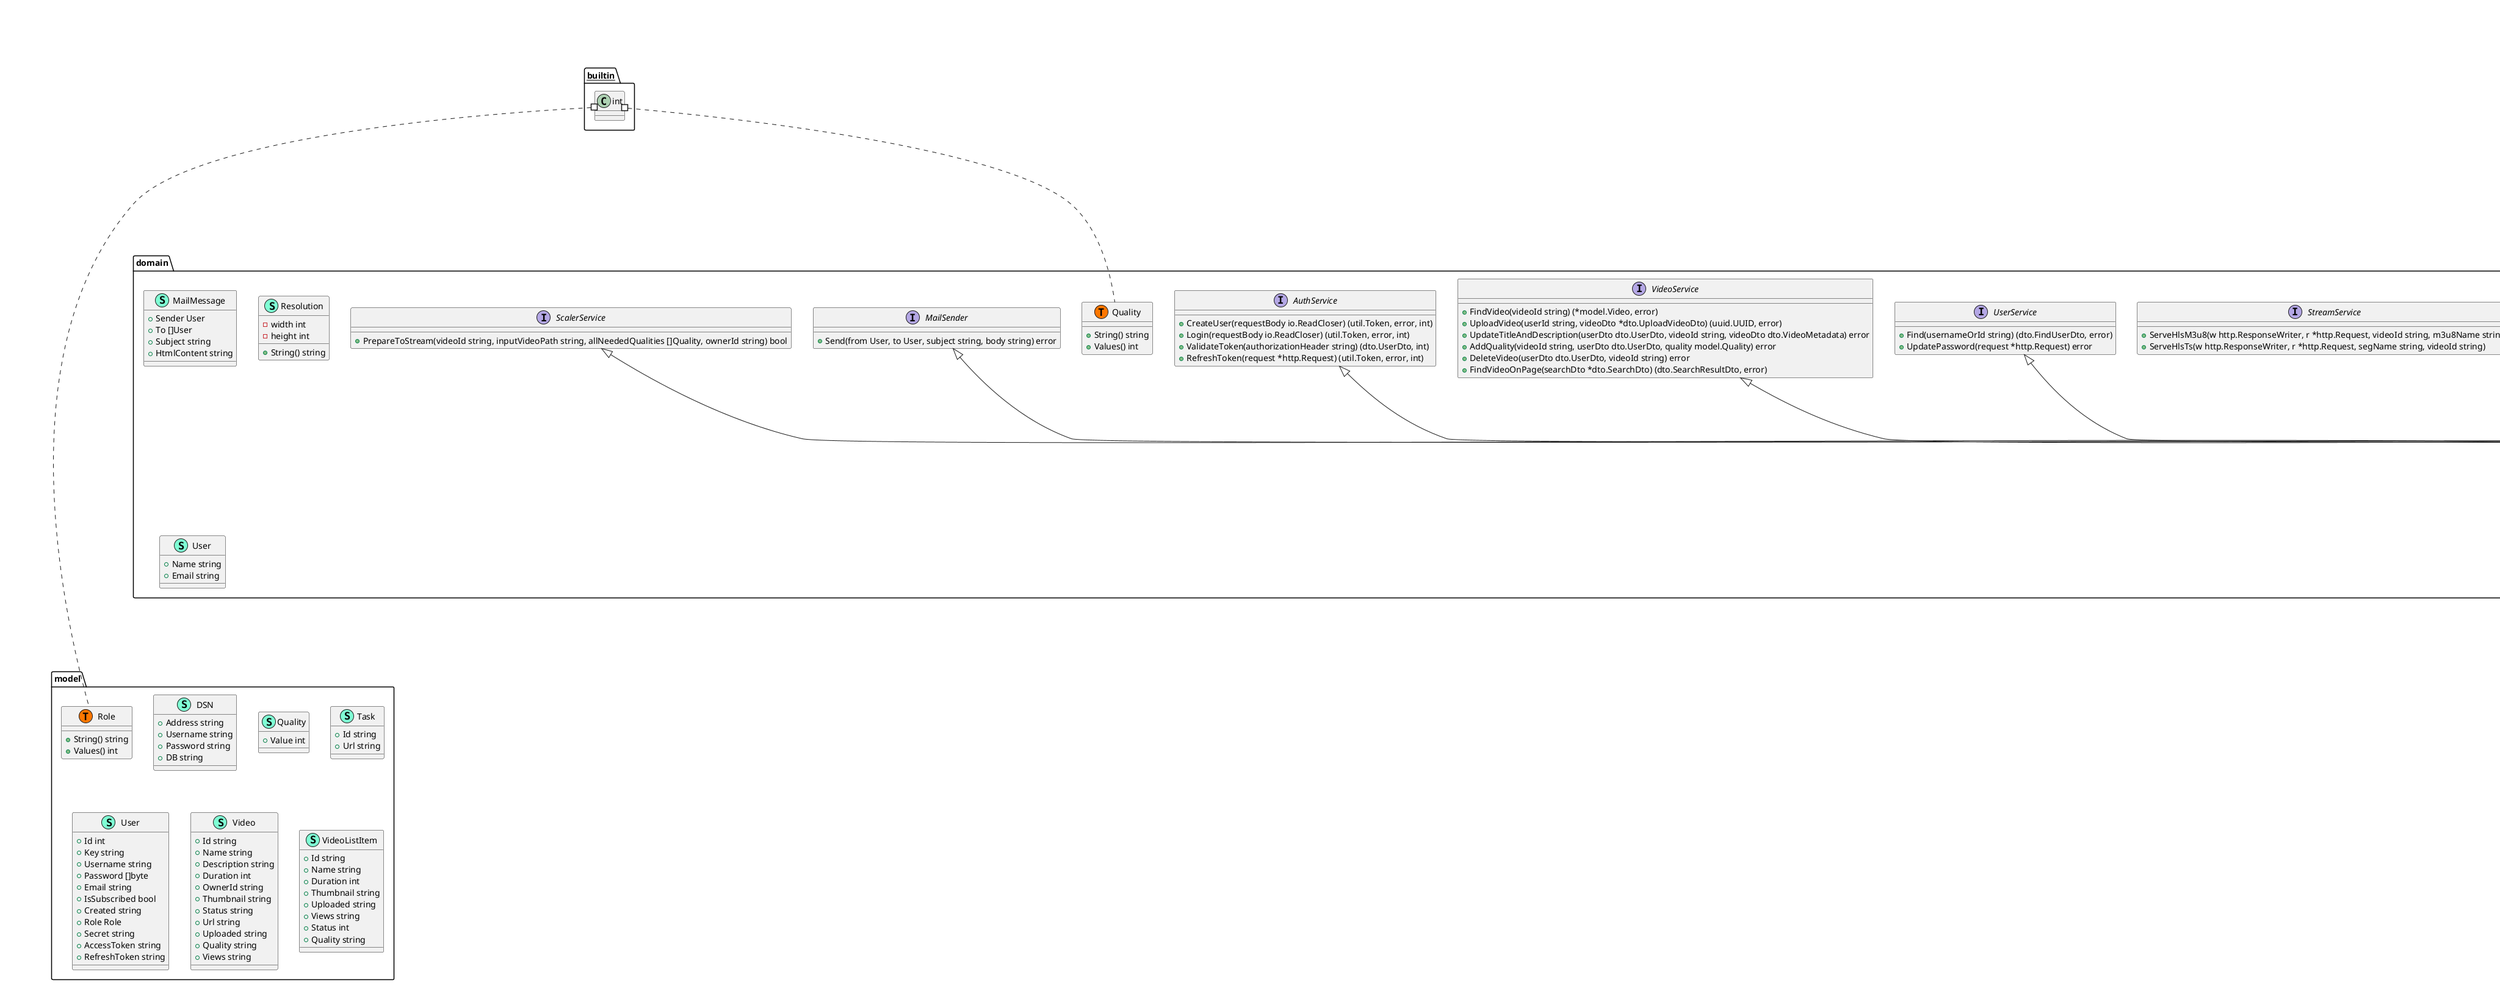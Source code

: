 @startuml
namespace amqp {
    interface ConsumerVisitor  {
        + Handle(message string) error

    }
    interface MessageBroker  {
        + Publish(exchange string, routingKey string, body string) error
        + Consume(exchange string, routingKey string, handler ConsumerVisitor) 

    }
    class RabbitMqService << (S,Aquamarine) >> {
        - url string

        - handleMessage(data amqp.Delivery, handler ConsumerVisitor) 

        + Publish(exchange string, routingKey string, body string) error
        + Consume(exchange string, routingKey string, handler ConsumerVisitor) 

    }
}

"amqp.MessageBroker" <|-- "amqp.RabbitMqService"

namespace caching {
    interface Cache  {
        + Get(key string) (string, error)
        + Set(key string, value string) error
        + Del(key string) error

    }
    class RedisCache << (S,Aquamarine) >> {
        - client *redis.Client

        + Get(key string) (string, error)
        + Set(key string, value string) error
        + Del(key string) error

    }
}

"caching.Cache" <|-- "caching.RedisCache"

namespace controller {
    class AuthController << (S,Aquamarine) >> {
        - authService domain.AuthService

        + CreateUser(writer http.ResponseWriter, request *http.Request) 
        + Login(writer http.ResponseWriter, request *http.Request) 
        + RefreshToken(writer http.ResponseWriter, request *http.Request) 
        + CheckTokenHandler(next http.HandlerFunc) http.HandlerFunc
        + ValidateToken(writer http.ResponseWriter, request *http.Request) 

    }
    class BaseController << (S,Aquamarine) >> {
        + ParseMuxVariable(request *http.Request, keys []string) ([]string, error)
        + AllowCorsRequest(writer *http.ResponseWriter) 
        + JsonResponse(writer http.ResponseWriter, data <font color=blue>interface</font>{}) 
        + WriteResponse(w *http.ResponseWriter, statusCode int, success bool, message string) 
        + WriteResponseData(w http.ResponseWriter, data <font color=blue>interface</font>{}) 

    }
    class StreamController << (S,Aquamarine) >> {
        - streamService service.StreamServiceImpl

        + StreamHandler(writer http.ResponseWriter, request *http.Request) 

    }
    class UserController << (S,Aquamarine) >> {
        - userRepository repository.UserRepository
        - userService service.UserService
        - videoRepository repository.VideoRepository

        + GetUser(writer http.ResponseWriter, request *http.Request) 
        + UpdatePassword(writer http.ResponseWriter, request *http.Request) 
        + GetUserVideos(writer http.ResponseWriter, request *http.Request) 

    }
    class VideoController << (S,Aquamarine) >> {
        - videoRepository repository.VideoRepository
        - messageBroker amqp.MessageBroker
        - videoService service.VideoServiceImpl

        - responseVideoListItems(writer http.ResponseWriter, pageCount int, videos []model.VideoListItem) 

        + GetVideo() <font color=blue>func</font>(http.ResponseWriter, *http.Request) 
        + GetVideos() <font color=blue>func</font>(http.ResponseWriter, *http.Request) 
        + UploadVideo() <font color=blue>func</font>(http.ResponseWriter, *http.Request) 
        + UpdateTitleAndDescription() <font color=blue>func</font>(http.ResponseWriter, *http.Request) 
        + DeleteVideo() <font color=blue>func</font>(http.ResponseWriter, *http.Request) 
        + SearchVideo() <font color=blue>func</font>(http.ResponseWriter, *http.Request) 
        + IncrementViews() <font color=blue>func</font>(http.ResponseWriter, *http.Request) 
        + AddQuality() <font color=blue>func</font>(http.ResponseWriter, *http.Request) 

    }
}
"controller.BaseController" *-- "controller.AuthController"
"controller.BaseController" *-- "controller.StreamController"
"controller.BaseController" *-- "controller.UserController"
"controller.BaseController" *-- "controller.VideoController"


namespace database {
    interface Connector  {
        + GetDb() *sql.DB
        + Connect() error
        + Close() error
        + ExecTransaction(query string, args ...<font color=blue>interface</font>{}) error

    }
}


namespace domain {
    interface AuthService  {
        + CreateUser(requestBody io.ReadCloser) (util.Token, error, int)
        + Login(requestBody io.ReadCloser) (util.Token, error, int)
        + ValidateToken(authorizationHeader string) (dto.UserDto, int)
        + RefreshToken(request *http.Request) (util.Token, error, int)

    }
    class MailMessage << (S,Aquamarine) >> {
        + Sender User
        + To []User
        + Subject string
        + HtmlContent string

    }
    interface MailSender  {
        + Send(from User, to User, subject string, body string) error

    }
    class Quality << (S,Aquamarine) >> {
        + String() string
        + Values() int

    }
    class Resolution << (S,Aquamarine) >> {
        - width int
        - height int

        + String() string

    }
    interface ScalerService  {
        + PrepareToStream(videoId string, inputVideoPath string, allNeededQualities []Quality, ownerId string) bool

    }
    interface StreamService  {
        + ServeHlsM3u8(w http.ResponseWriter, r *http.Request, videoId string, m3u8Name string) 
        + ServeHlsTs(w http.ResponseWriter, r *http.Request, segName string, videoId string) 

    }
    class User << (S,Aquamarine) >> {
        + Name string
        + Email string

    }
    interface UserService  {
        + Find(usernameOrId string) (dto.FindUserDto, error)
        + UpdatePassword(request *http.Request) error

    }
    interface VideoService  {
        + FindVideo(videoId string) (*model.Video, error)
        + UploadVideo(userId string, videoDto *dto.UploadVideoDto) (uuid.UUID, error)
        + UpdateTitleAndDescription(userDto dto.UserDto, videoId string, videoDto dto.VideoMetadata) error
        + AddQuality(videoId string, userDto dto.UserDto, quality model.Quality) error
        + DeleteVideo(userDto dto.UserDto, videoId string) error
        + FindVideoOnPage(searchDto *dto.SearchDto) (dto.SearchResultDto, error)

    }
    class domain.Quality << (T, #FF7700) >>  {
    }
}


namespace dto {
    class ChangePasswordUserDto << (S,Aquamarine) >> {
        + Username string
        + NewPassword string
        + OldPassword string

    }
    class FindUserDto << (S,Aquamarine) >> {
        + Email string
        + Username string
        + IsSubscribed bool
        + Role int

    }
    class LoginUserDto << (S,Aquamarine) >> {
        + Username string
        + Password string

    }
    class SearchDto << (S,Aquamarine) >> {
        + Page int
        + Count int
        + SearchString string

    }
    class SearchResultDto << (S,Aquamarine) >> {
        + Videos []model.VideoListItem
        + PageCount int

    }
    class SignupUserDto << (S,Aquamarine) >> {
        + Username string
        + Password string
        + Email string
        + IsSubscribed bool

    }
    class UploadVideoDto << (S,Aquamarine) >> {
        + Title string
        + Description string
        + MultipartFile multipart.File
        + FileHeader *multipart.FileHeader

    }
    class UserDto << (S,Aquamarine) >> {
        + Username string
        + UserId string
        + Ok bool
        + Role int
        + Token string

    }
    class VideoMetadata << (S,Aquamarine) >> {
        + Title string
        + Description string

    }
}


namespace ftp {
    class Client << (S,Aquamarine) >> {
        - client *ftp.ServerConn

        + CopyFile(videoId string, r io.Reader) error
        + RemoveDirRecur(path string) error
        + RemoveDir(path string) error

    }
}


namespace intrastructure {
    class EmailSendConsumer << (S,Aquamarine) >> {
        - mailSender domain.MailSender
        - token *util.Token

        + Handle(message string) error

    }
}

"amqp.ConsumerVisitor" <|-- "intrastructure.EmailSendConsumer"

namespace model {
    class DSN << (S,Aquamarine) >> {
        + Address string
        + Username string
        + Password string
        + DB string

    }
    class Quality << (S,Aquamarine) >> {
        + Value int

    }
    class Role << (S,Aquamarine) >> {
        + String() string
        + Values() int

    }
    class Task << (S,Aquamarine) >> {
        + Id string
        + Url string

    }
    class User << (S,Aquamarine) >> {
        + Id int
        + Key string
        + Username string
        + Password []byte
        + Email string
        + IsSubscribed bool
        + Created string
        + Role Role
        + Secret string
        + AccessToken string
        + RefreshToken string

    }
    class Video << (S,Aquamarine) >> {
        + Id string
        + Name string
        + Description string
        + Duration int
        + OwnerId string
        + Thumbnail string
        + Status string
        + Url string
        + Uploaded string
        + Quality string
        + Views string

    }
    class VideoListItem << (S,Aquamarine) >> {
        + Id string
        + Name string
        + Duration int
        + Thumbnail string
        + Uploaded string
        + Views string
        + Status int
        + Quality string

    }
    class model.Role << (T, #FF7700) >>  {
    }
}


namespace mysql {
    class ConnectorImpl << (S,Aquamarine) >> {
        - database *sql.DB

        + GetDb() *sql.DB
        + Connect() error
        + Close() error
        + ExecTransaction(query string, args ...<font color=blue>interface</font>{}) error

    }
    class UserRepository << (S,Aquamarine) >> {
        - connector database.Connector

        + CreateUser(key string, username string, password []byte, email string, isSubscribed bool, role model.Role, accessToken string, refreshToken string) error
        + FindById(userId string) (model.User, error)
        + FindByUserName(username string) (model.User, error)
        + UpdatePassword(username string, password []byte) bool
        + UpdateAccessToken(username string, token string) bool
        + UpdateRefreshToken(username string, token string) bool
        + GetCountVideos(userId string) (int, bool)

    }
    class VideoRepository << (S,Aquamarine) >> {
        - connector database.Connector

        - getVideoListItem(rows *sql.Rows, err error) ([]model.VideoListItem, error)

        + Create(userId string, videoId string, title string, description string, url string) error
        + Save(video *model.Video) error
        + Find(videoId string) (*model.Video, error)
        + Update(videoId string, title string, description string) error
        + Delete(videoId string) error
        + FindVideosByPage(page int, count int) ([]model.VideoListItem, error)
        + GetPageCount(countVideoOnPage int) (int, bool)
        + AddVideoQuality(videoId string, quality string) error
        + SearchVideo(searchString string, page int, count int) ([]model.VideoListItem, error)
        + IncrementViews(id string) bool
        + FindUserVideos(userId string, dto *dto.SearchDto) ([]model.VideoListItem, error)

    }
}

"database.Connector" <|-- "mysql.ConnectorImpl"
"repository.UserRepository" <|-- "mysql.UserRepository"
"repository.VideoRepository" <|-- "mysql.VideoRepository"

namespace repository {
    interface UserRepository  {
        + CreateUser(key string, username string, password []byte, email string, isSubscribed bool, role model.Role, accessToken string, refreshToken string) error
        + FindById(userId string) (model.User, error)
        + FindByUserName(username string) (model.User, error)
        + UpdatePassword(username string, password []byte) bool
        + UpdateAccessToken(username string, token string) bool
        + UpdateRefreshToken(username string, token string) bool
        + GetCountVideos(userId string) (int, bool)

    }
    interface VideoRepository  {
        + Create(userId string, videoId string, title string, description string, url string) error
        + Save(video *model.Video) error
        + Find(videoId string) (*model.Video, error)
        + FindVideosByPage(page int, count int) ([]model.VideoListItem, error)
        + FindUserVideos(userId string, dto *dto.SearchDto) ([]model.VideoListItem, error)
        + Update(videoId string, title string, description string) error
        + Delete(videoId string) error
        + GetPageCount(countVideoOnPage int) (int, bool)
        + AddVideoQuality(videoId string, quality string) error
        + IncrementViews(videoId string) bool
        + SearchVideo(searchString string, page int, count int) ([]model.VideoListItem, error)

    }
}


namespace service {
    class AuthServiceImpl << (S,Aquamarine) >> {
        - userRepo repository.UserRepository

        - parsePayload(ok bool, token *jwt.Token) (string, string, bool)
        - isEmailValid(e string) bool

        + CreateUser(requestBody io.ReadCloser) (util.Token, error, int)
        + Login(requestBody io.ReadCloser) (util.Token, error, int)
        + ValidateToken(authorizationHeader string) (dto.UserDto, int)
        + RefreshToken(request *http.Request) (util.Token, error, int)

    }
    class CatalogVideoParser << (S,Aquamarine) >> {
        + Parse(request *http.Request) (<font color=blue>interface</font>{}, error)

    }
    interface RequestParser  {
        + Parse(r *http.Request) (<font color=blue>interface</font>{}, error)

    }
    class ScalerServiceImpl << (S,Aquamarine) >> {
        - videoRepo repository.VideoRepository
        - messageBroker *amqp.RabbitMqService
        - token *util.Token

        - prepareToStreamByQuality(videoId string, inputVideoPath string, extension string, quality domain.Quality, ownerId string) 
        - addVideoQuality(videoId string, quality domain.Quality) bool
        - getResultMessage(quality bool) string
        - scaleVideoToQuality(inputVideoPath string, extension string, quality domain.Quality) error
        - getDimension(split []string, key string) (int, bool)
        - prepareToStream(videoPath string, output string, quality domain.Quality) error
        - getOutputVideoPath(videoPath string, extension string, quality domain.Quality) string

        + PrepareToStream(videoId string, inputVideoPath string, allNeededQualities []domain.Quality, ownerId string) bool

    }
    class SearchVideoParser << (S,Aquamarine) >> {
        + Parse(request *http.Request) (<font color=blue>interface</font>{}, error)

    }
    class SendInBlueMailSender << (S,Aquamarine) >> {
        - apiKey string

        + Send(from domain.User, to domain.User, subject string, content string) error

    }
    class StreamServiceImpl << (S,Aquamarine) >> {
        - getMediaBase(id string) string

        + ServeHlsM3u8(w http.ResponseWriter, r *http.Request, videoId string, m3u8Name string) 
        + ServeHlsTs(w http.ResponseWriter, r *http.Request, segName string, videoId string) 

    }
    class UploadVideoRequestParser << (S,Aquamarine) >> {
        + Parse(request *http.Request) (<font color=blue>interface</font>{}, error)

    }
    class UserService << (S,Aquamarine) >> {
        - userRepo repository.UserRepository

        - isUUID(uuid string) bool

        + Find(usernameOrId string) (dto.FindUserDto, error)
        + UpdatePassword(request *http.Request) error

    }
    class VideoScaleVisitor << (S,Aquamarine) >> {
        - videoScaleService domain.ScalerService
        - videoRepo repository.VideoRepository
        - qualities []domain.Quality

        - getResultMessage(ok bool) string

        + Handle(message string) error

    }
    class VideoServiceImpl << (S,Aquamarine) >> {
        - videoRepo repository.VideoRepository
        - messageBroker amqp.MessageBroker
        - cache caching.Cache

        - readFromCache(videoId string) (*model.Video, error)
        - writeToCache(videoId string, video *model.Video) error
        - checkOwner(userDto dto.UserDto, videoId string) (*model.Video, error)

        + FindVideo(videoId string) (*model.Video, error)
        + UploadVideo(userId string, videoDto *dto.UploadVideoDto) (uuid.UUID, error)
        + UpdateTitleAndDescription(userDto dto.UserDto, videoId string, videoDto dto.VideoMetadata) error
        + AddQuality(videoId string, userDto dto.UserDto, quality model.Quality) error
        + DeleteVideo(userDto dto.UserDto, videoId string) error
        + FindVideoOnPage(searchDto *dto.SearchDto) (dto.SearchResultDto, error)

    }
}

"domain.AuthService" <|-- "service.AuthServiceImpl"
"service.RequestParser" <|-- "service.CatalogVideoParser"
"domain.ScalerService" <|-- "service.ScalerServiceImpl"
"service.RequestParser" <|-- "service.SearchVideoParser"
"domain.MailSender" <|-- "service.SendInBlueMailSender"
"domain.StreamService" <|-- "service.StreamServiceImpl"
"service.RequestParser" <|-- "service.UploadVideoRequestParser"
"domain.UserService" <|-- "service.UserService"
"amqp.ConsumerVisitor" <|-- "service.VideoScaleVisitor"
"domain.VideoService" <|-- "service.VideoServiceImpl"

namespace transport {
    class Response << (S,Aquamarine) >> {
        + Success bool
        + Message string

    }
}


namespace util {
    class Token << (S,Aquamarine) >> {
        + AccessToken string
        + RefreshToken string

    }
}


"__builtin__.int" #.. "domain.Quality"
"__builtin__.int" #.. "model.Role"
@enduml
